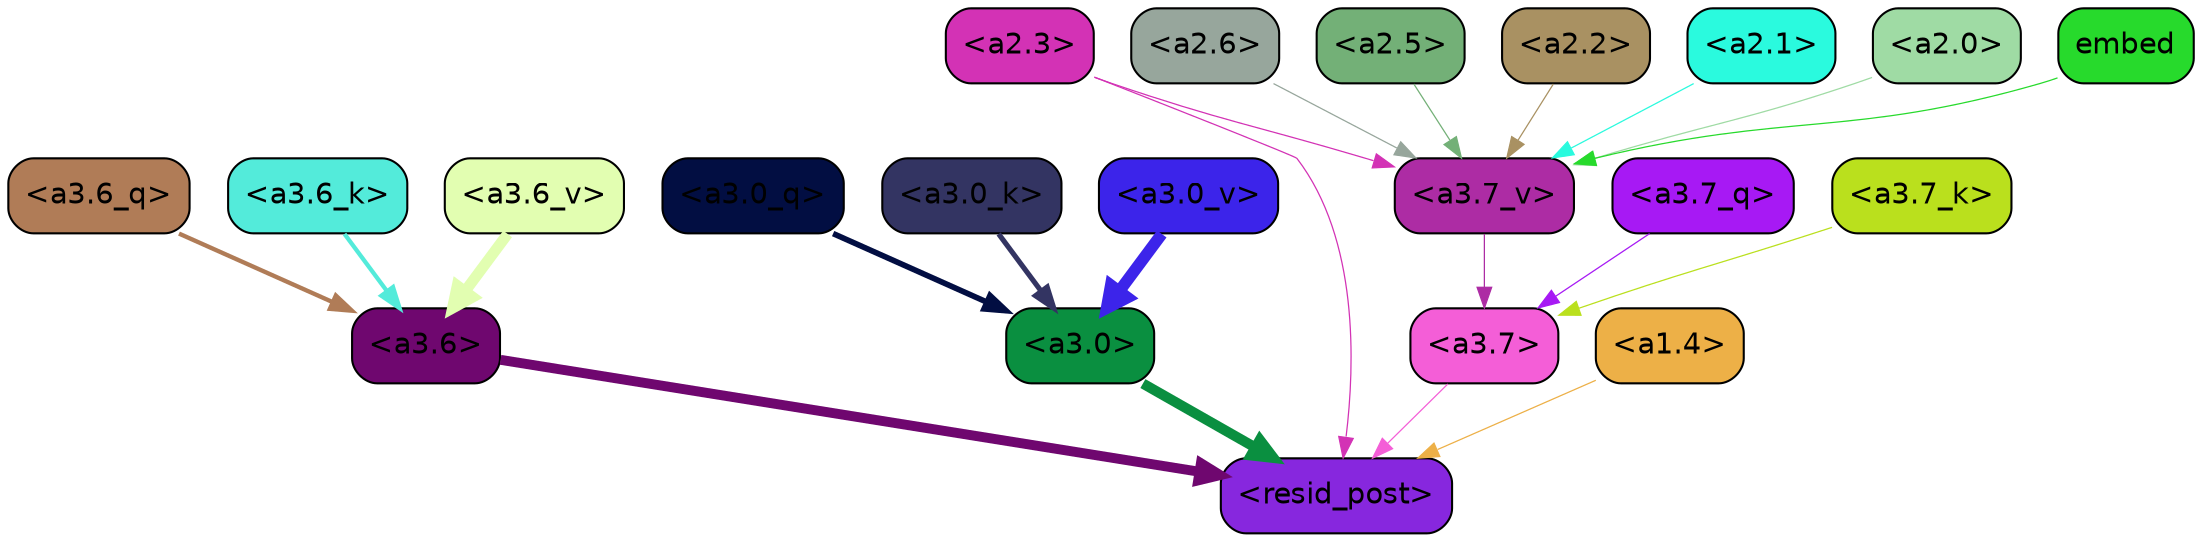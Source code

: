 strict digraph "" {
	graph [bgcolor=transparent,
		layout=dot,
		overlap=false,
		splines=true
	];
	"<a3.7>"	[color=black,
		fillcolor="#f45ed7",
		fontname=Helvetica,
		shape=box,
		style="filled, rounded"];
	"<resid_post>"	[color=black,
		fillcolor="#8727de",
		fontname=Helvetica,
		shape=box,
		style="filled, rounded"];
	"<a3.7>" -> "<resid_post>"	[color="#f45ed7",
		penwidth=0.6];
	"<a3.6>"	[color=black,
		fillcolor="#6f076f",
		fontname=Helvetica,
		shape=box,
		style="filled, rounded"];
	"<a3.6>" -> "<resid_post>"	[color="#6f076f",
		penwidth=4.753257989883423];
	"<a3.0>"	[color=black,
		fillcolor="#0a8f40",
		fontname=Helvetica,
		shape=box,
		style="filled, rounded"];
	"<a3.0>" -> "<resid_post>"	[color="#0a8f40",
		penwidth=4.90053927898407];
	"<a2.3>"	[color=black,
		fillcolor="#d332b5",
		fontname=Helvetica,
		shape=box,
		style="filled, rounded"];
	"<a2.3>" -> "<resid_post>"	[color="#d332b5",
		penwidth=0.6];
	"<a3.7_v>"	[color=black,
		fillcolor="#ad2ca4",
		fontname=Helvetica,
		shape=box,
		style="filled, rounded"];
	"<a2.3>" -> "<a3.7_v>"	[color="#d332b5",
		penwidth=0.6];
	"<a1.4>"	[color=black,
		fillcolor="#edb047",
		fontname=Helvetica,
		shape=box,
		style="filled, rounded"];
	"<a1.4>" -> "<resid_post>"	[color="#edb047",
		penwidth=0.6];
	"<a3.7_q>"	[color=black,
		fillcolor="#a719f4",
		fontname=Helvetica,
		shape=box,
		style="filled, rounded"];
	"<a3.7_q>" -> "<a3.7>"	[color="#a719f4",
		penwidth=0.6];
	"<a3.6_q>"	[color=black,
		fillcolor="#b07c57",
		fontname=Helvetica,
		shape=box,
		style="filled, rounded"];
	"<a3.6_q>" -> "<a3.6>"	[color="#b07c57",
		penwidth=2.091020345687866];
	"<a3.0_q>"	[color=black,
		fillcolor="#020e42",
		fontname=Helvetica,
		shape=box,
		style="filled, rounded"];
	"<a3.0_q>" -> "<a3.0>"	[color="#020e42",
		penwidth=2.7421876192092896];
	"<a3.7_k>"	[color=black,
		fillcolor="#bae01d",
		fontname=Helvetica,
		shape=box,
		style="filled, rounded"];
	"<a3.7_k>" -> "<a3.7>"	[color="#bae01d",
		penwidth=0.6];
	"<a3.6_k>"	[color=black,
		fillcolor="#53ebda",
		fontname=Helvetica,
		shape=box,
		style="filled, rounded"];
	"<a3.6_k>" -> "<a3.6>"	[color="#53ebda",
		penwidth=2.048597991466522];
	"<a3.0_k>"	[color=black,
		fillcolor="#333462",
		fontname=Helvetica,
		shape=box,
		style="filled, rounded"];
	"<a3.0_k>" -> "<a3.0>"	[color="#333462",
		penwidth=2.476402521133423];
	"<a3.7_v>" -> "<a3.7>"	[color="#ad2ca4",
		penwidth=0.6];
	"<a3.6_v>"	[color=black,
		fillcolor="#e2feb1",
		fontname=Helvetica,
		shape=box,
		style="filled, rounded"];
	"<a3.6_v>" -> "<a3.6>"	[color="#e2feb1",
		penwidth=5.2550448179244995];
	"<a3.0_v>"	[color=black,
		fillcolor="#3c24ea",
		fontname=Helvetica,
		shape=box,
		style="filled, rounded"];
	"<a3.0_v>" -> "<a3.0>"	[color="#3c24ea",
		penwidth=5.652270674705505];
	"<a2.6>"	[color=black,
		fillcolor="#97a69c",
		fontname=Helvetica,
		shape=box,
		style="filled, rounded"];
	"<a2.6>" -> "<a3.7_v>"	[color="#97a69c",
		penwidth=0.6];
	"<a2.5>"	[color=black,
		fillcolor="#73b077",
		fontname=Helvetica,
		shape=box,
		style="filled, rounded"];
	"<a2.5>" -> "<a3.7_v>"	[color="#73b077",
		penwidth=0.6];
	"<a2.2>"	[color=black,
		fillcolor="#a99162",
		fontname=Helvetica,
		shape=box,
		style="filled, rounded"];
	"<a2.2>" -> "<a3.7_v>"	[color="#a99162",
		penwidth=0.6];
	"<a2.1>"	[color=black,
		fillcolor="#2afade",
		fontname=Helvetica,
		shape=box,
		style="filled, rounded"];
	"<a2.1>" -> "<a3.7_v>"	[color="#2afade",
		penwidth=0.6];
	"<a2.0>"	[color=black,
		fillcolor="#9fdba4",
		fontname=Helvetica,
		shape=box,
		style="filled, rounded"];
	"<a2.0>" -> "<a3.7_v>"	[color="#9fdba4",
		penwidth=0.6];
	embed	[color=black,
		fillcolor="#27da2c",
		fontname=Helvetica,
		shape=box,
		style="filled, rounded"];
	embed -> "<a3.7_v>"	[color="#27da2c",
		penwidth=0.6];
}
